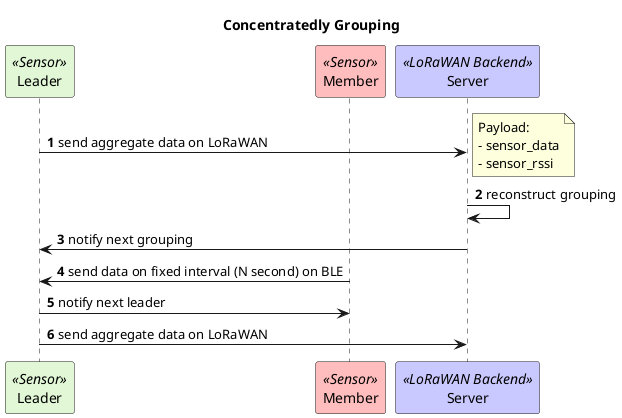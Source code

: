 @startuml
title Concentratedly Grouping
autonumber
'Entity
participant Leader as leader <<Sensor>> #e1f7d5
participant Member as member <<Sensor>> #ffbdbd
participant Server as backend <<LoRaWAN Backend>> #c9c9ff
'Sequence
leader -> backend: send aggregate data on LoRaWAN
note right
Payload:
- sensor_data
- sensor_rssi
end note

backend -> backend: reconstruct grouping
backend -> leader: notify next grouping
member -> leader: send data on fixed interval (N second) on BLE
leader -> member: notify next leader
leader -> backend: send aggregate data on LoRaWAN
@enduml